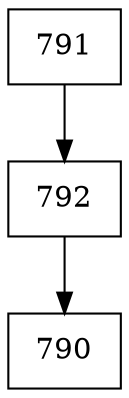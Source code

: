 digraph G {
  node [shape=record];
  node0 [label="{791}"];
  node0 -> node1;
  node1 [label="{792}"];
  node1 -> node2;
  node2 [label="{790}"];
}

